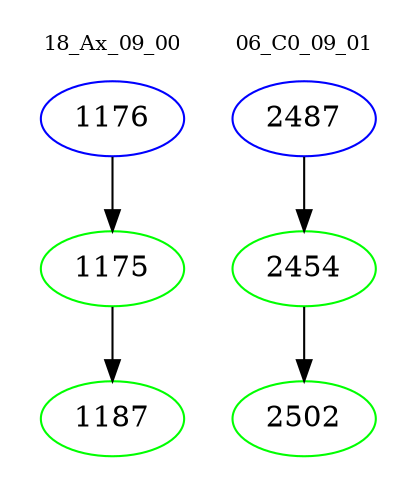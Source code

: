 digraph{
subgraph cluster_0 {
color = white
label = "18_Ax_09_00";
fontsize=10;
T0_1176 [label="1176", color="blue"]
T0_1176 -> T0_1175 [color="black"]
T0_1175 [label="1175", color="green"]
T0_1175 -> T0_1187 [color="black"]
T0_1187 [label="1187", color="green"]
}
subgraph cluster_1 {
color = white
label = "06_C0_09_01";
fontsize=10;
T1_2487 [label="2487", color="blue"]
T1_2487 -> T1_2454 [color="black"]
T1_2454 [label="2454", color="green"]
T1_2454 -> T1_2502 [color="black"]
T1_2502 [label="2502", color="green"]
}
}
